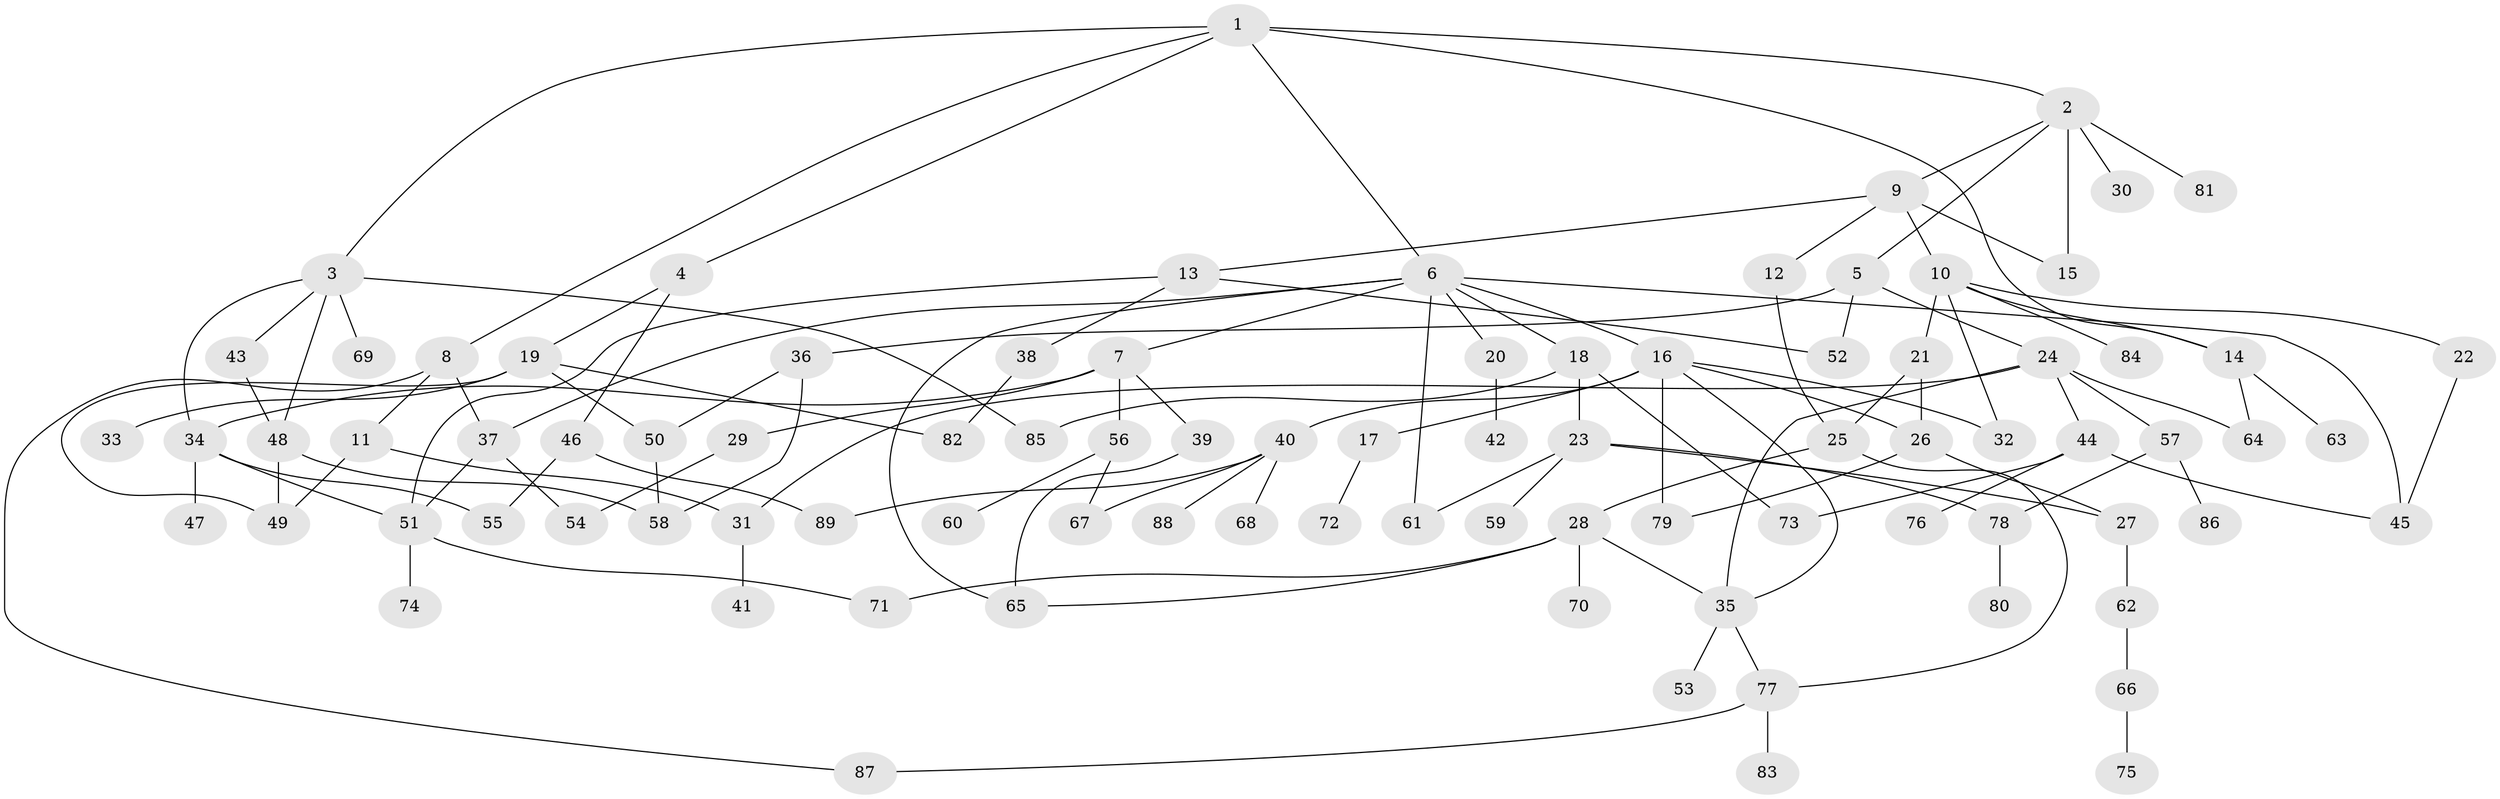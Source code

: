 // Generated by graph-tools (version 1.1) at 2025/49/03/09/25 03:49:19]
// undirected, 89 vertices, 126 edges
graph export_dot {
graph [start="1"]
  node [color=gray90,style=filled];
  1;
  2;
  3;
  4;
  5;
  6;
  7;
  8;
  9;
  10;
  11;
  12;
  13;
  14;
  15;
  16;
  17;
  18;
  19;
  20;
  21;
  22;
  23;
  24;
  25;
  26;
  27;
  28;
  29;
  30;
  31;
  32;
  33;
  34;
  35;
  36;
  37;
  38;
  39;
  40;
  41;
  42;
  43;
  44;
  45;
  46;
  47;
  48;
  49;
  50;
  51;
  52;
  53;
  54;
  55;
  56;
  57;
  58;
  59;
  60;
  61;
  62;
  63;
  64;
  65;
  66;
  67;
  68;
  69;
  70;
  71;
  72;
  73;
  74;
  75;
  76;
  77;
  78;
  79;
  80;
  81;
  82;
  83;
  84;
  85;
  86;
  87;
  88;
  89;
  1 -- 2;
  1 -- 3;
  1 -- 4;
  1 -- 6;
  1 -- 8;
  1 -- 14;
  2 -- 5;
  2 -- 9;
  2 -- 30;
  2 -- 81;
  2 -- 15;
  3 -- 43;
  3 -- 48;
  3 -- 69;
  3 -- 85;
  3 -- 34;
  4 -- 19;
  4 -- 46;
  5 -- 24;
  5 -- 36;
  5 -- 52;
  6 -- 7;
  6 -- 16;
  6 -- 18;
  6 -- 20;
  6 -- 61;
  6 -- 45;
  6 -- 37;
  6 -- 65;
  7 -- 29;
  7 -- 34;
  7 -- 39;
  7 -- 56;
  8 -- 11;
  8 -- 37;
  8 -- 87;
  9 -- 10;
  9 -- 12;
  9 -- 13;
  9 -- 15;
  10 -- 14;
  10 -- 21;
  10 -- 22;
  10 -- 32;
  10 -- 84;
  11 -- 49;
  11 -- 31;
  12 -- 25;
  13 -- 38;
  13 -- 51;
  13 -- 52;
  14 -- 63;
  14 -- 64;
  16 -- 17;
  16 -- 26;
  16 -- 40;
  16 -- 79;
  16 -- 32;
  16 -- 35;
  17 -- 72;
  18 -- 23;
  18 -- 73;
  18 -- 85;
  19 -- 33;
  19 -- 82;
  19 -- 50;
  19 -- 49;
  20 -- 42;
  21 -- 25;
  21 -- 26;
  22 -- 45;
  23 -- 27;
  23 -- 59;
  23 -- 78;
  23 -- 61;
  24 -- 31;
  24 -- 44;
  24 -- 57;
  24 -- 35;
  24 -- 64;
  25 -- 28;
  25 -- 77;
  26 -- 27;
  26 -- 79;
  27 -- 62;
  28 -- 35;
  28 -- 65;
  28 -- 70;
  28 -- 71;
  29 -- 54;
  31 -- 41;
  34 -- 47;
  34 -- 55;
  34 -- 51;
  35 -- 53;
  35 -- 77;
  36 -- 50;
  36 -- 58;
  37 -- 54;
  37 -- 51;
  38 -- 82;
  39 -- 65;
  40 -- 67;
  40 -- 68;
  40 -- 88;
  40 -- 89;
  43 -- 48;
  44 -- 76;
  44 -- 45;
  44 -- 73;
  46 -- 89;
  46 -- 55;
  48 -- 49;
  48 -- 58;
  50 -- 58;
  51 -- 71;
  51 -- 74;
  56 -- 60;
  56 -- 67;
  57 -- 86;
  57 -- 78;
  62 -- 66;
  66 -- 75;
  77 -- 83;
  77 -- 87;
  78 -- 80;
}
